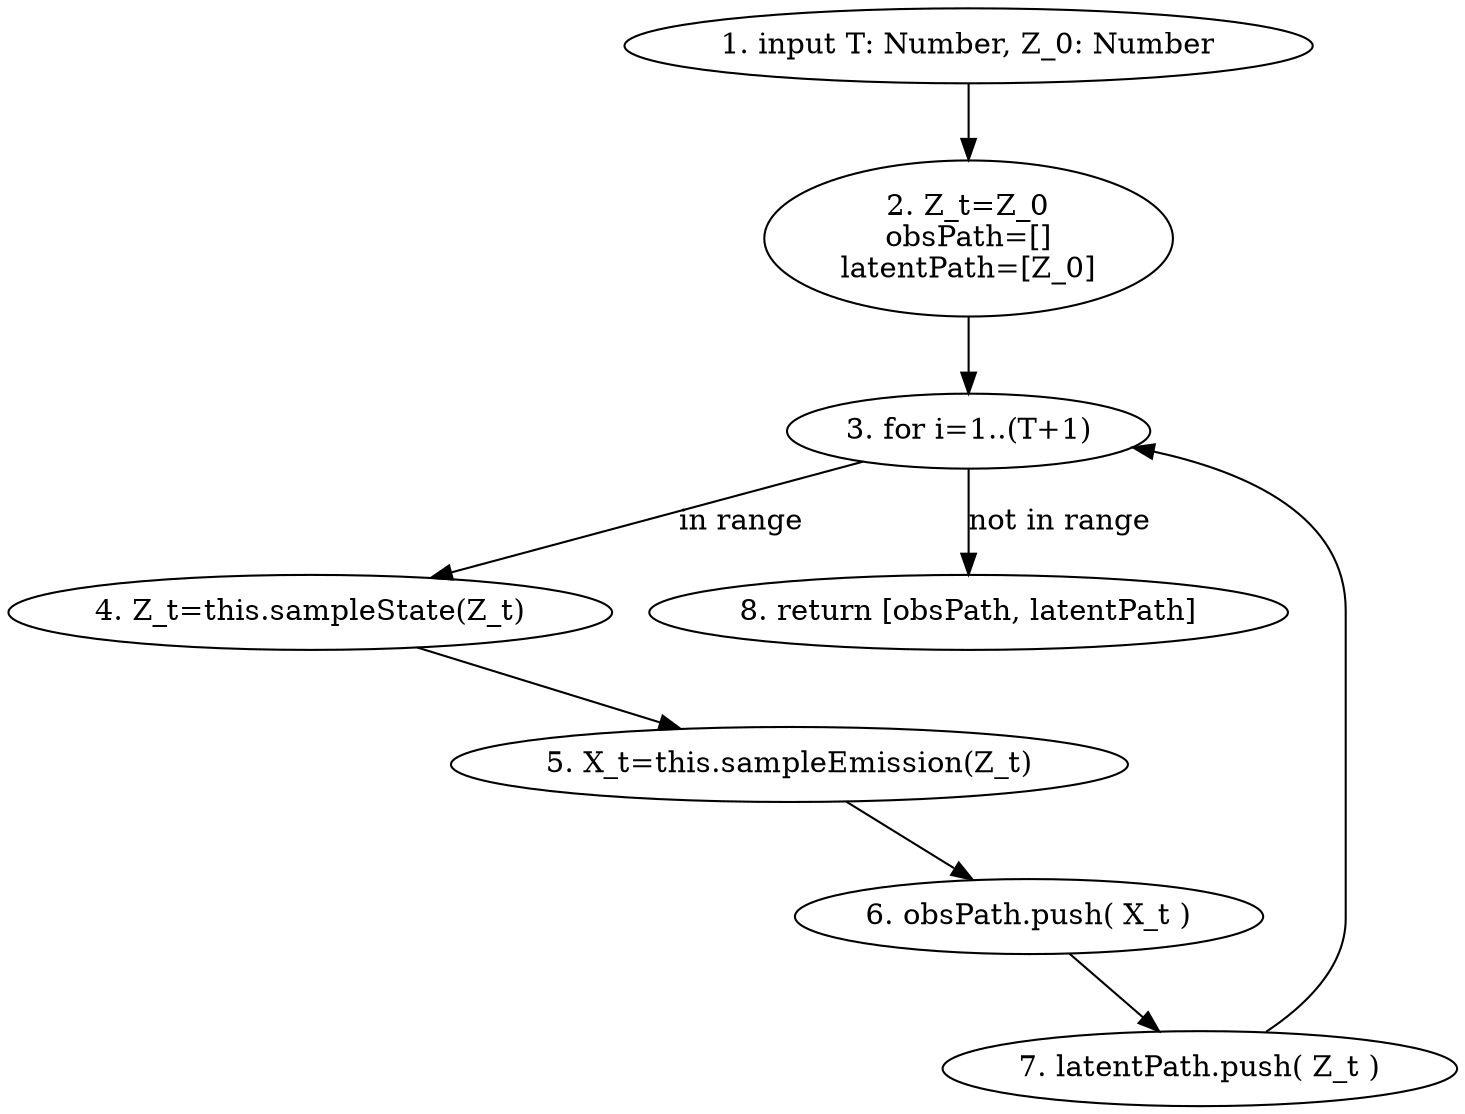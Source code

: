 digraph G{
    INP [label="1. input T: Number, Z_0: Number"]
    SET1 [label="2. Z_t=Z_0\nobsPath=[]\nlatentPath=[Z_0]"]
    FOR [label="3. for i=1..(T+1)"]
    SET2 [label="4. Z_t=this.sampleState(Z_t)"]
    SET3 [label="5. X_t=this.sampleEmission(Z_t)"]
    SET4 [label="6. obsPath.push( X_t )"]
    SET5 [label="7. latentPath.push( Z_t )"]
    RET [label="8. return [obsPath, latentPath]"]

    INP -> SET1 -> FOR 
    FOR -> SET2 [label="in range"]
    SET2 -> SET3 -> SET4 -> SET5 -> FOR 
    FOR -> RET [label="not in range"]
}